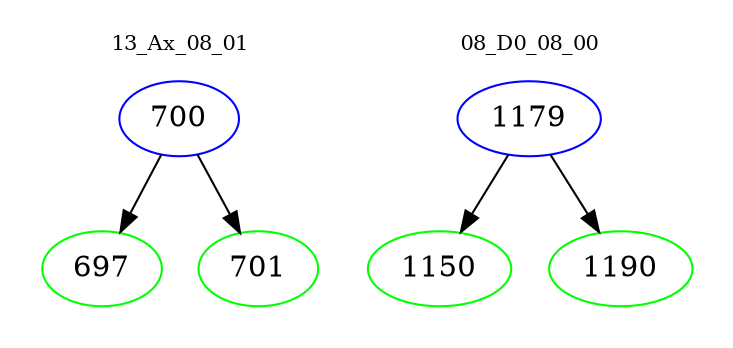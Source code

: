 digraph{
subgraph cluster_0 {
color = white
label = "13_Ax_08_01";
fontsize=10;
T0_700 [label="700", color="blue"]
T0_700 -> T0_697 [color="black"]
T0_697 [label="697", color="green"]
T0_700 -> T0_701 [color="black"]
T0_701 [label="701", color="green"]
}
subgraph cluster_1 {
color = white
label = "08_D0_08_00";
fontsize=10;
T1_1179 [label="1179", color="blue"]
T1_1179 -> T1_1150 [color="black"]
T1_1150 [label="1150", color="green"]
T1_1179 -> T1_1190 [color="black"]
T1_1190 [label="1190", color="green"]
}
}
